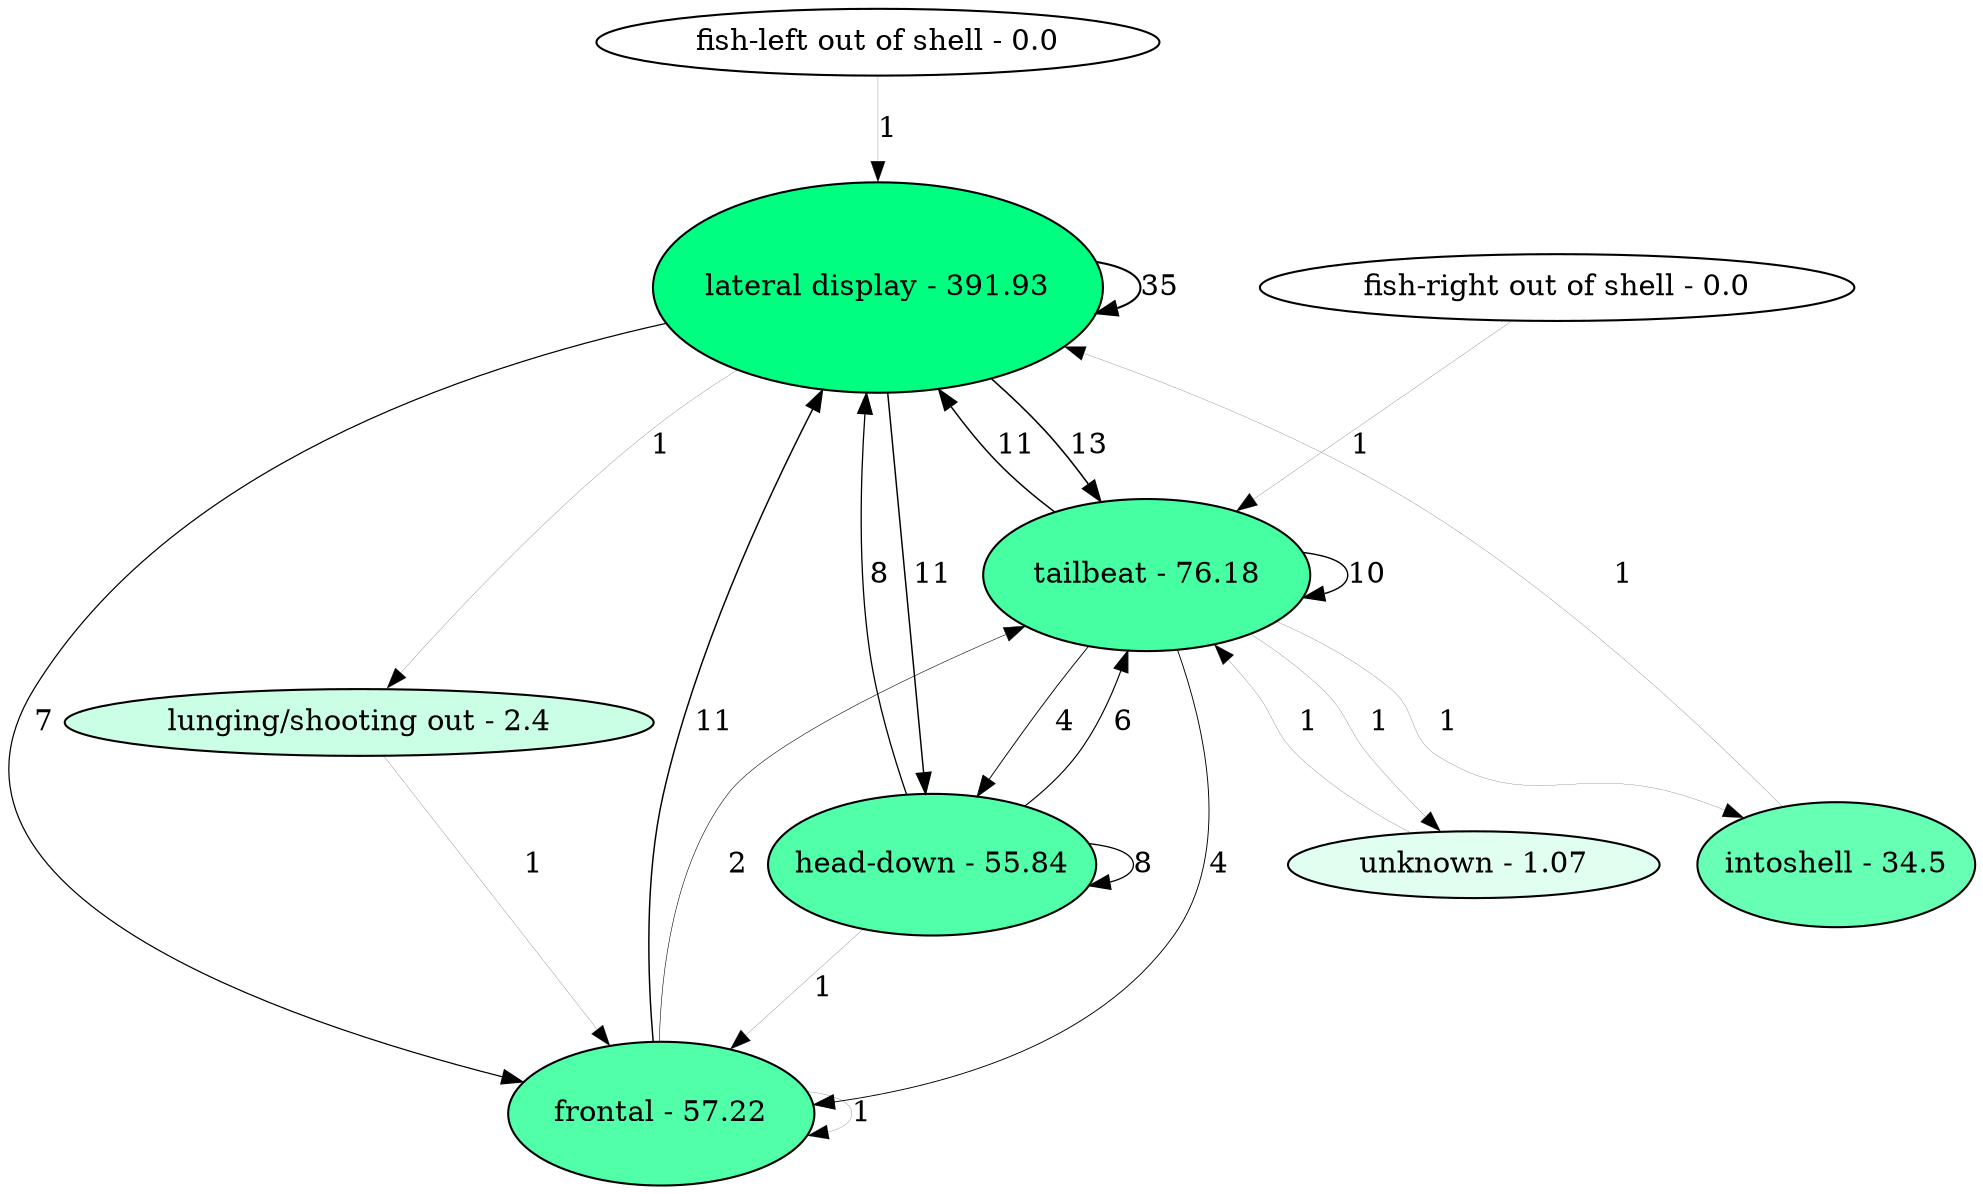 digraph  {
"fish-left out of shell - 0.0" [avg_time="0.0", fillcolor="0.4166666666666667 0.0 1", height="0.0", style=filled, width="0.0"];
"lateral display - 391.93" [avg_time="0.5390757883156364", fillcolor="0.4166666666666667 1.0 1", height="1.4", style=filled, width="3.0"];
"fish-right out of shell - 0.0" [avg_time="0.0", fillcolor="0.4166666666666667 0.0 1", height="0.0", style=filled, width="0.0"];
"tailbeat - 76.18" [avg_time="0.3353234978261583", fillcolor="0.4166666666666667 0.727554147158221 1", height="1.0185758060215093", style=filled, width="2.1826624414746627"];
"frontal - 57.22" [avg_time="0.455879794060019", fillcolor="0.4166666666666667 0.6803615108556454 1", height="0.9525061151979035", style=filled, width="2.0410845325669364"];
"head-down - 55.84" [avg_time="0.34530017399555746", fillcolor="0.4166666666666667 0.6763457567581448 1", height="0.9468840594614026", style=filled, width="2.0290372702744346"];
"intoshell - 34.5" [avg_time="1.0", fillcolor="0.4166666666666667 0.597548193097626 1", height="0.8365674703366763", style=filled, width="1.7926445792928778"];
"lunging/shooting out - 2.4" [avg_time="0.3428391152792744", fillcolor="0.4166666666666667 0.2048628938583191 1", height="0.2868080514016467", style=filled, width="0.6145886815749573"];
"unknown - 1.07" [avg_time="0.20382180782219797", fillcolor="0.4166666666666667 0.12179335297804596 1", height="0.17051069416926434", style=filled, width="0.3653800589341379"];
"fish-left out of shell - 0.0" -> "lateral display - 391.93"  [label=1, penwidth="0.09090909090909091"];
"lateral display - 391.93" -> "frontal - 57.22"  [label=7, penwidth="0.5884719724664156"];
"lateral display - 391.93" -> "head-down - 55.84"  [label=11, penwidth="0.7040430951617868"];
"lateral display - 391.93" -> "lateral display - 391.93"  [label=35, penwidth="1.0"];
"lateral display - 391.93" -> "lunging/shooting out - 2.4"  [label=1, penwidth="0.09090909090909091"];
"lateral display - 391.93" -> "tailbeat - 76.18"  [label=13, penwidth="0.7467582800233686"];
"fish-right out of shell - 0.0" -> "tailbeat - 76.18"  [label=1, penwidth="0.09090909090909091"];
"tailbeat - 76.18" -> "frontal - 57.22"  [label=4, penwidth="0.4453800398068842"];
"tailbeat - 76.18" -> "head-down - 55.84"  [label=4, penwidth="0.4453800398068842"];
"tailbeat - 76.18" -> "intoshell - 34.5"  [label=1, penwidth="0.09090909090909091"];
"tailbeat - 76.18" -> "lateral display - 391.93"  [label=11, penwidth="0.7040430951617868"];
"tailbeat - 76.18" -> "tailbeat - 76.18"  [label=10, penwidth="0.6796725928915719"];
"tailbeat - 76.18" -> "unknown - 1.07"  [label=1, penwidth="0.09090909090909091"];
"frontal - 57.22" -> "frontal - 57.22"  [label=1, penwidth="0.09090909090909091"];
"frontal - 57.22" -> "lateral display - 391.93"  [label=11, penwidth="0.7040430951617868"];
"frontal - 57.22" -> "tailbeat - 76.18"  [label=2, penwidth="0.26814456535798753"];
"head-down - 55.84" -> "frontal - 57.22"  [label=1, penwidth="0.09090909090909091"];
"head-down - 55.84" -> "head-down - 55.84"  [label=8, penwidth="0.6226155142557808"];
"head-down - 55.84" -> "lateral display - 391.93"  [label=8, penwidth="0.6226155142557808"];
"head-down - 55.84" -> "tailbeat - 76.18"  [label=6, penwidth="0.5490561461570113"];
"intoshell - 34.5" -> "lateral display - 391.93"  [label=1, penwidth="0.09090909090909091"];
"lunging/shooting out - 2.4" -> "frontal - 57.22"  [label=1, penwidth="0.09090909090909091"];
"unknown - 1.07" -> "tailbeat - 76.18"  [label=1, penwidth="0.09090909090909091"];
}
